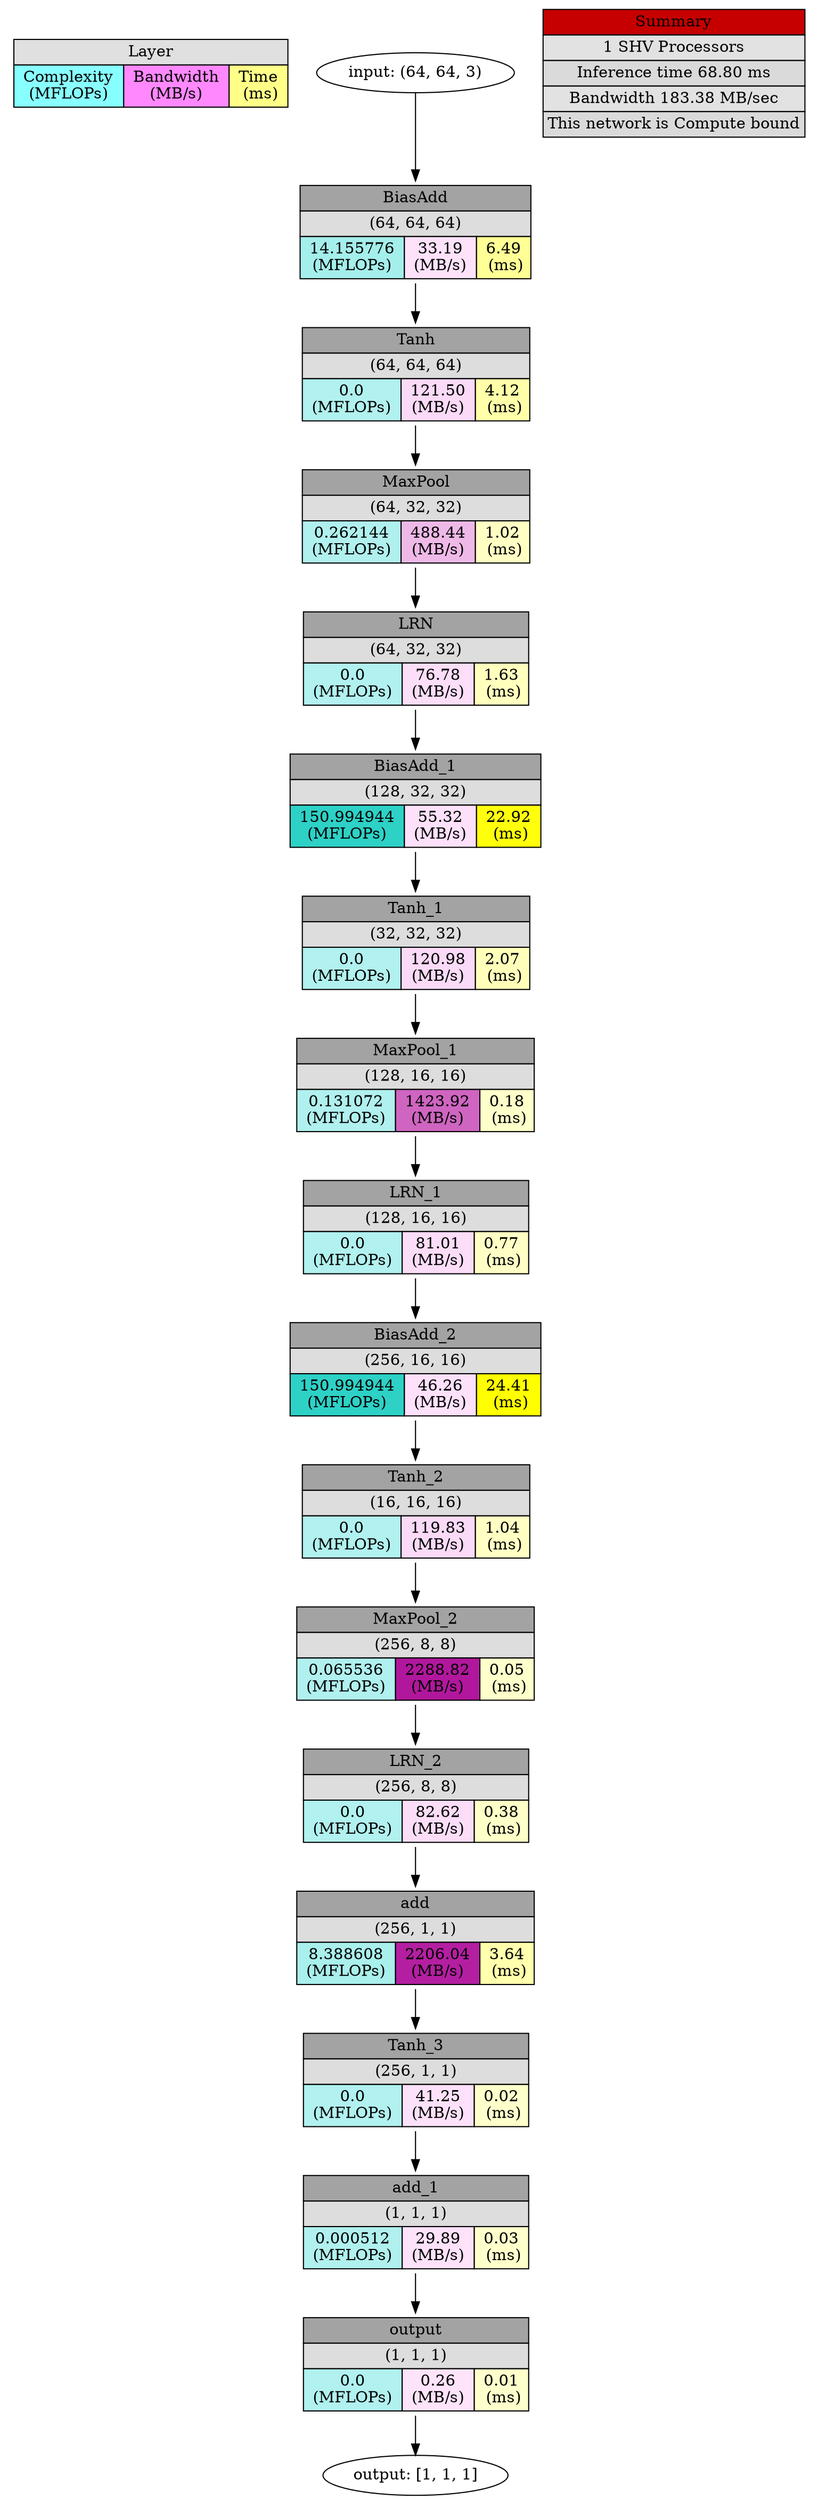 digraph output {
	Legend [label=<<TABLE BORDER="0" CELLBORDER="1" CELLSPACING="0" CELLPADDING="3">
<TR><TD  BGCOLOR = "#E0E0E0" COLSPAN="3">Layer</TD></TR>
<TR><TD BGCOLOR = "#88FFFF"> Complexity <br/> (MFLOPs) </TD>
<TD BGCOLOR = "#FF88FF"> Bandwidth <br/> (MB/s) </TD>
<TD BGCOLOR = "#FFFF88"> Time <br/> (ms)</TD></TR>
</TABLE>>
 shape=plaintext]
	Input [label="input: (64, 64, 3)"]
	BiasAdd [label=<
<TABLE BORDER="0" CELLBORDER="1" CELLSPACING="0" CELLPADDING="3">
<TR>
    <TD  BGCOLOR = "#A3A3A3" COLSPAN="3">BiasAdd</TD>
</TR>
<TR>
    <TD  BGCOLOR = "#DDDDDD" COLSPAN="3">(64, 64, 64)</TD>
</TR>
<TR>
    <TD BGCOLOR = "#A4EEEB"> 14.155776 <br/> (MFLOPs) </TD>
    <TD BGCOLOR = "#FDE2FA"> 33.19 <br/> (MB/s) </TD>
    <TD BGCOLOR = "#FFFF95"> 6.49 <br/> (ms)</TD>
</TR>
</TABLE>>
 shape=plaintext]
	Input -> BiasAdd
	Tanh [label=<
<TABLE BORDER="0" CELLBORDER="1" CELLSPACING="0" CELLPADDING="3">
<TR>
    <TD  BGCOLOR = "#A3A3A3" COLSPAN="3">Tanh</TD>
</TR>
<TR>
    <TD  BGCOLOR = "#DDDDDD" COLSPAN="3">(64, 64, 64)</TD>
</TR>
<TR>
    <TD BGCOLOR = "#B1F1EF"> 0.0 <br/> (MFLOPs) </TD>
    <TD BGCOLOR = "#FADAF7"> 121.50 <br/> (MB/s) </TD>
    <TD BGCOLOR = "#FFFFA9"> 4.12 <br/> (ms)</TD>
</TR>
</TABLE>>
 shape=plaintext]
	BiasAdd -> Tanh
	MaxPool [label=<
<TABLE BORDER="0" CELLBORDER="1" CELLSPACING="0" CELLPADDING="3">
<TR>
    <TD  BGCOLOR = "#A3A3A3" COLSPAN="3">MaxPool</TD>
</TR>
<TR>
    <TD  BGCOLOR = "#DDDDDD" COLSPAN="3">(64, 32, 32)</TD>
</TR>
<TR>
    <TD BGCOLOR = "#B0F0EE"> 0.262144 <br/> (MFLOPs) </TD>
    <TD BGCOLOR = "#EEB9E7"> 488.44 <br/> (MB/s) </TD>
    <TD BGCOLOR = "#FFFFC3"> 1.02 <br/> (ms)</TD>
</TR>
</TABLE>>
 shape=plaintext]
	Tanh -> MaxPool
	LRN [label=<
<TABLE BORDER="0" CELLBORDER="1" CELLSPACING="0" CELLPADDING="3">
<TR>
    <TD  BGCOLOR = "#A3A3A3" COLSPAN="3">LRN</TD>
</TR>
<TR>
    <TD  BGCOLOR = "#DDDDDD" COLSPAN="3">(64, 32, 32)</TD>
</TR>
<TR>
    <TD BGCOLOR = "#B1F1EF"> 0.0 <br/> (MFLOPs) </TD>
    <TD BGCOLOR = "#FCDEF8"> 76.78 <br/> (MB/s) </TD>
    <TD BGCOLOR = "#FFFFBE"> 1.63 <br/> (ms)</TD>
</TR>
</TABLE>>
 shape=plaintext]
	MaxPool -> LRN
	BiasAdd_1 [label=<
<TABLE BORDER="0" CELLBORDER="1" CELLSPACING="0" CELLPADDING="3">
<TR>
    <TD  BGCOLOR = "#A3A3A3" COLSPAN="3">BiasAdd_1</TD>
</TR>
<TR>
    <TD  BGCOLOR = "#DDDDDD" COLSPAN="3">(128, 32, 32)</TD>
</TR>
<TR>
    <TD BGCOLOR = "#2ED1C6"> 150.994944 <br/> (MFLOPs) </TD>
    <TD BGCOLOR = "#FDE0F9"> 55.32 <br/> (MB/s) </TD>
    <TD BGCOLOR = "#FFFFC"> 22.92 <br/> (ms)</TD>
</TR>
</TABLE>>
 shape=plaintext]
	LRN -> BiasAdd_1
	Tanh_1 [label=<
<TABLE BORDER="0" CELLBORDER="1" CELLSPACING="0" CELLPADDING="3">
<TR>
    <TD  BGCOLOR = "#A3A3A3" COLSPAN="3">Tanh_1</TD>
</TR>
<TR>
    <TD  BGCOLOR = "#DDDDDD" COLSPAN="3">(32, 32, 32)</TD>
</TR>
<TR>
    <TD BGCOLOR = "#B1F1EF"> 0.0 <br/> (MFLOPs) </TD>
    <TD BGCOLOR = "#FADAF7"> 120.98 <br/> (MB/s) </TD>
    <TD BGCOLOR = "#FFFFBA"> 2.07 <br/> (ms)</TD>
</TR>
</TABLE>>
 shape=plaintext]
	BiasAdd_1 -> Tanh_1
	MaxPool_1 [label=<
<TABLE BORDER="0" CELLBORDER="1" CELLSPACING="0" CELLPADDING="3">
<TR>
    <TD  BGCOLOR = "#A3A3A3" COLSPAN="3">MaxPool_1</TD>
</TR>
<TR>
    <TD  BGCOLOR = "#DDDDDD" COLSPAN="3">(128, 16, 16)</TD>
</TR>
<TR>
    <TD BGCOLOR = "#B0F0EE"> 0.131072 <br/> (MFLOPs) </TD>
    <TD BGCOLOR = "#CF65C1"> 1423.92 <br/> (MB/s) </TD>
    <TD BGCOLOR = "#FFFFCA"> 0.18 <br/> (ms)</TD>
</TR>
</TABLE>>
 shape=plaintext]
	Tanh_1 -> MaxPool_1
	LRN_1 [label=<
<TABLE BORDER="0" CELLBORDER="1" CELLSPACING="0" CELLPADDING="3">
<TR>
    <TD  BGCOLOR = "#A3A3A3" COLSPAN="3">LRN_1</TD>
</TR>
<TR>
    <TD  BGCOLOR = "#DDDDDD" COLSPAN="3">(128, 16, 16)</TD>
</TR>
<TR>
    <TD BGCOLOR = "#B1F1EF"> 0.0 <br/> (MFLOPs) </TD>
    <TD BGCOLOR = "#FCDDF8"> 81.01 <br/> (MB/s) </TD>
    <TD BGCOLOR = "#FFFFC5"> 0.77 <br/> (ms)</TD>
</TR>
</TABLE>>
 shape=plaintext]
	MaxPool_1 -> LRN_1
	BiasAdd_2 [label=<
<TABLE BORDER="0" CELLBORDER="1" CELLSPACING="0" CELLPADDING="3">
<TR>
    <TD  BGCOLOR = "#A3A3A3" COLSPAN="3">BiasAdd_2</TD>
</TR>
<TR>
    <TD  BGCOLOR = "#DDDDDD" COLSPAN="3">(256, 16, 16)</TD>
</TR>
<TR>
    <TD BGCOLOR = "#2ED1C6"> 150.994944 <br/> (MFLOPs) </TD>
    <TD BGCOLOR = "#FDE0FA"> 46.26 <br/> (MB/s) </TD>
    <TD BGCOLOR = "#FFFF0"> 24.41 <br/> (ms)</TD>
</TR>
</TABLE>>
 shape=plaintext]
	LRN_1 -> BiasAdd_2
	Tanh_2 [label=<
<TABLE BORDER="0" CELLBORDER="1" CELLSPACING="0" CELLPADDING="3">
<TR>
    <TD  BGCOLOR = "#A3A3A3" COLSPAN="3">Tanh_2</TD>
</TR>
<TR>
    <TD  BGCOLOR = "#DDDDDD" COLSPAN="3">(16, 16, 16)</TD>
</TR>
<TR>
    <TD BGCOLOR = "#B1F1EF"> 0.0 <br/> (MFLOPs) </TD>
    <TD BGCOLOR = "#FADAF7"> 119.83 <br/> (MB/s) </TD>
    <TD BGCOLOR = "#FFFFC3"> 1.04 <br/> (ms)</TD>
</TR>
</TABLE>>
 shape=plaintext]
	BiasAdd_2 -> Tanh_2
	MaxPool_2 [label=<
<TABLE BORDER="0" CELLBORDER="1" CELLSPACING="0" CELLPADDING="3">
<TR>
    <TD  BGCOLOR = "#A3A3A3" COLSPAN="3">MaxPool_2</TD>
</TR>
<TR>
    <TD  BGCOLOR = "#DDDDDD" COLSPAN="3">(256, 8, 8)</TD>
</TR>
<TR>
    <TD BGCOLOR = "#B0F0EE"> 0.065536 <br/> (MFLOPs) </TD>
    <TD BGCOLOR = "#B1179D"> 2288.82 <br/> (MB/s) </TD>
    <TD BGCOLOR = "#FFFFCB"> 0.05 <br/> (ms)</TD>
</TR>
</TABLE>>
 shape=plaintext]
	Tanh_2 -> MaxPool_2
	LRN_2 [label=<
<TABLE BORDER="0" CELLBORDER="1" CELLSPACING="0" CELLPADDING="3">
<TR>
    <TD  BGCOLOR = "#A3A3A3" COLSPAN="3">LRN_2</TD>
</TR>
<TR>
    <TD  BGCOLOR = "#DDDDDD" COLSPAN="3">(256, 8, 8)</TD>
</TR>
<TR>
    <TD BGCOLOR = "#B1F1EF"> 0.0 <br/> (MFLOPs) </TD>
    <TD BGCOLOR = "#FCDDF8"> 82.62 <br/> (MB/s) </TD>
    <TD BGCOLOR = "#FFFFC8"> 0.38 <br/> (ms)</TD>
</TR>
</TABLE>>
 shape=plaintext]
	MaxPool_2 -> LRN_2
	add [label=<
<TABLE BORDER="0" CELLBORDER="1" CELLSPACING="0" CELLPADDING="3">
<TR>
    <TD  BGCOLOR = "#A3A3A3" COLSPAN="3">add</TD>
</TR>
<TR>
    <TD  BGCOLOR = "#DDDDDD" COLSPAN="3">(256, 1, 1)</TD>
</TR>
<TR>
    <TD BGCOLOR = "#A9EFEC"> 8.388608 <br/> (MFLOPs) </TD>
    <TD BGCOLOR = "#B41FA1"> 2206.04 <br/> (MB/s) </TD>
    <TD BGCOLOR = "#FFFFAD"> 3.64 <br/> (ms)</TD>
</TR>
</TABLE>>
 shape=plaintext]
	LRN_2 -> add
	Tanh_3 [label=<
<TABLE BORDER="0" CELLBORDER="1" CELLSPACING="0" CELLPADDING="3">
<TR>
    <TD  BGCOLOR = "#A3A3A3" COLSPAN="3">Tanh_3</TD>
</TR>
<TR>
    <TD  BGCOLOR = "#DDDDDD" COLSPAN="3">(256, 1, 1)</TD>
</TR>
<TR>
    <TD BGCOLOR = "#B1F1EF"> 0.0 <br/> (MFLOPs) </TD>
    <TD BGCOLOR = "#FDE1FA"> 41.25 <br/> (MB/s) </TD>
    <TD BGCOLOR = "#FFFFCB"> 0.02 <br/> (ms)</TD>
</TR>
</TABLE>>
 shape=plaintext]
	add -> Tanh_3
	add_1 [label=<
<TABLE BORDER="0" CELLBORDER="1" CELLSPACING="0" CELLPADDING="3">
<TR>
    <TD  BGCOLOR = "#A3A3A3" COLSPAN="3">add_1</TD>
</TR>
<TR>
    <TD  BGCOLOR = "#DDDDDD" COLSPAN="3">(1, 1, 1)</TD>
</TR>
<TR>
    <TD BGCOLOR = "#B0F0EE"> 0.000512 <br/> (MFLOPs) </TD>
    <TD BGCOLOR = "#FEE2FA"> 29.89 <br/> (MB/s) </TD>
    <TD BGCOLOR = "#FFFFCB"> 0.03 <br/> (ms)</TD>
</TR>
</TABLE>>
 shape=plaintext]
	Tanh_3 -> add_1
	output [label=<
<TABLE BORDER="0" CELLBORDER="1" CELLSPACING="0" CELLPADDING="3">
<TR>
    <TD  BGCOLOR = "#A3A3A3" COLSPAN="3">output</TD>
</TR>
<TR>
    <TD  BGCOLOR = "#DDDDDD" COLSPAN="3">(1, 1, 1)</TD>
</TR>
<TR>
    <TD BGCOLOR = "#B1F1EF"> 0.0 <br/> (MFLOPs) </TD>
    <TD BGCOLOR = "#FEE4FB"> 0.26 <br/> (MB/s) </TD>
    <TD BGCOLOR = "#FFFFCC"> 0.01 <br/> (ms)</TD>
</TR>
</TABLE>>
 shape=plaintext]
	add_1 -> output
	Output [label="output: [1, 1, 1]"]
	output -> Output
	Summary [label=<<TABLE BORDER="0" CELLBORDER="1" CELLSPACING="0" CELLPADDING="3">
<TR><TD  BGCOLOR = "#C60000" COLSPAN="3">Summary</TD></TR>
<TR><TD  BGCOLOR = "#E2E2E2" COLSPAN="3">1 SHV Processors</TD></TR>
<TR><TD  BGCOLOR = "#DADADA" COLSPAN="3">Inference time 68.80 ms</TD></TR>
<TR><TD  BGCOLOR = "#E2E2E2" COLSPAN="3">Bandwidth 183.38 MB/sec</TD></TR>
<TR><TD  BGCOLOR = "#DADADA" COLSPAN="3">This network is Compute bound</TD></TR>
</TABLE>>
 shape=plaintext]
}
